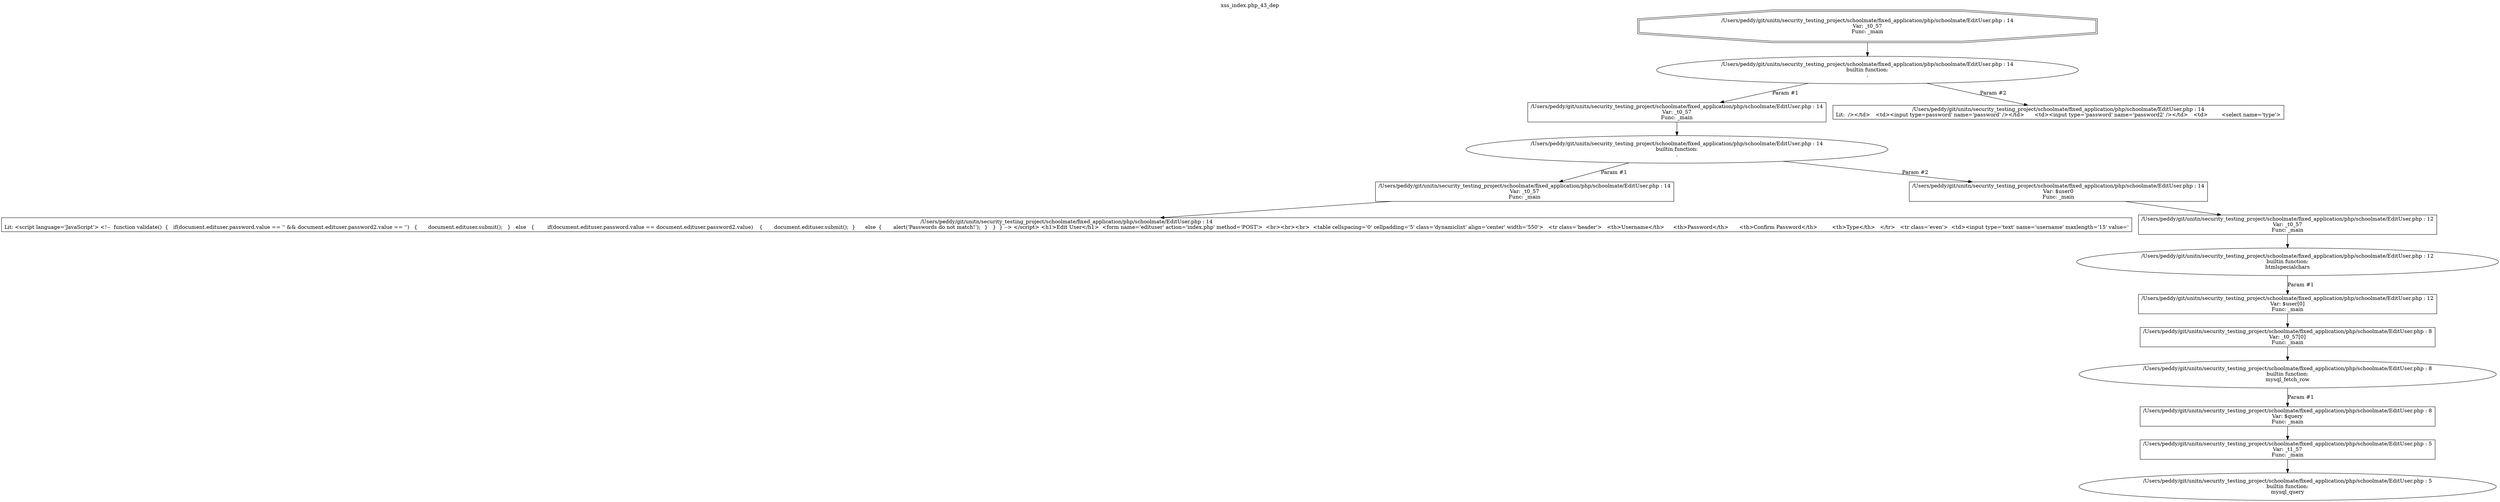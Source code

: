 digraph cfg {
  label="xss_index.php_43_dep";
  labelloc=t;
  n1 [shape=doubleoctagon, label="/Users/peddy/git/unitn/security_testing_project/schoolmate/fixed_application/php/schoolmate/EditUser.php : 14\nVar: _t0_57\nFunc: _main\n"];
  n2 [shape=ellipse, label="/Users/peddy/git/unitn/security_testing_project/schoolmate/fixed_application/php/schoolmate/EditUser.php : 14\nbuiltin function:\n.\n"];
  n3 [shape=box, label="/Users/peddy/git/unitn/security_testing_project/schoolmate/fixed_application/php/schoolmate/EditUser.php : 14\nVar: _t0_57\nFunc: _main\n"];
  n4 [shape=ellipse, label="/Users/peddy/git/unitn/security_testing_project/schoolmate/fixed_application/php/schoolmate/EditUser.php : 14\nbuiltin function:\n.\n"];
  n5 [shape=box, label="/Users/peddy/git/unitn/security_testing_project/schoolmate/fixed_application/php/schoolmate/EditUser.php : 14\nVar: _t0_57\nFunc: _main\n"];
  n6 [shape=box, label="/Users/peddy/git/unitn/security_testing_project/schoolmate/fixed_application/php/schoolmate/EditUser.php : 14\nLit: <script language='JavaScript'> <!--  function validate()  {   if(document.edituser.password.value == '' && document.edituser.password2.value == '')   {	document.edituser.submit();   }   else   {	if(document.edituser.password.value == document.edituser.password2.value)	{	 document.edituser.submit();	}	else	{	 alert('Passwords do not match!');	}   }  } --> </script> <h1>Edit User</h1>  <form name='edituser' action='index.php' method='POST'>  <br><br><br>  <table cellspacing='0' cellpadding='5' class='dynamiclist' align='center' width='550'>   <tr class='header'>	<th>Username</th>	<th>Password</th>	<th>Confirm Password</th>	<th>Type</th>   </tr>   <tr class='even'>	<td><input type='text' name='username' maxlength='15' value='\n"];
  n7 [shape=box, label="/Users/peddy/git/unitn/security_testing_project/schoolmate/fixed_application/php/schoolmate/EditUser.php : 14\nVar: $user0\nFunc: _main\n"];
  n8 [shape=box, label="/Users/peddy/git/unitn/security_testing_project/schoolmate/fixed_application/php/schoolmate/EditUser.php : 12\nVar: _t0_57\nFunc: _main\n"];
  n9 [shape=ellipse, label="/Users/peddy/git/unitn/security_testing_project/schoolmate/fixed_application/php/schoolmate/EditUser.php : 12\nbuiltin function:\nhtmlspecialchars\n"];
  n10 [shape=box, label="/Users/peddy/git/unitn/security_testing_project/schoolmate/fixed_application/php/schoolmate/EditUser.php : 12\nVar: $user[0]\nFunc: _main\n"];
  n11 [shape=box, label="/Users/peddy/git/unitn/security_testing_project/schoolmate/fixed_application/php/schoolmate/EditUser.php : 8\nVar: _t0_57[0]\nFunc: _main\n"];
  n12 [shape=ellipse, label="/Users/peddy/git/unitn/security_testing_project/schoolmate/fixed_application/php/schoolmate/EditUser.php : 8\nbuiltin function:\nmysql_fetch_row\n"];
  n13 [shape=box, label="/Users/peddy/git/unitn/security_testing_project/schoolmate/fixed_application/php/schoolmate/EditUser.php : 8\nVar: $query\nFunc: _main\n"];
  n14 [shape=box, label="/Users/peddy/git/unitn/security_testing_project/schoolmate/fixed_application/php/schoolmate/EditUser.php : 5\nVar: _t1_57\nFunc: _main\n"];
  n15 [shape=ellipse, label="/Users/peddy/git/unitn/security_testing_project/schoolmate/fixed_application/php/schoolmate/EditUser.php : 5\nbuiltin function:\nmysql_query\n"];
  n16 [shape=box, label="/Users/peddy/git/unitn/security_testing_project/schoolmate/fixed_application/php/schoolmate/EditUser.php : 14\nLit:  /></td>	<td><input type=password' name='password' /></td>	<td><input type='password' name='password2' /></td>	<td>	 <select name='type'>\n"];
  n1 -> n2;
  n3 -> n4;
  n5 -> n6;
  n4 -> n5[label="Param #1"];
  n4 -> n7[label="Param #2"];
  n8 -> n9;
  n11 -> n12;
  n14 -> n15;
  n13 -> n14;
  n12 -> n13[label="Param #1"];
  n10 -> n11;
  n9 -> n10[label="Param #1"];
  n7 -> n8;
  n2 -> n3[label="Param #1"];
  n2 -> n16[label="Param #2"];
}

